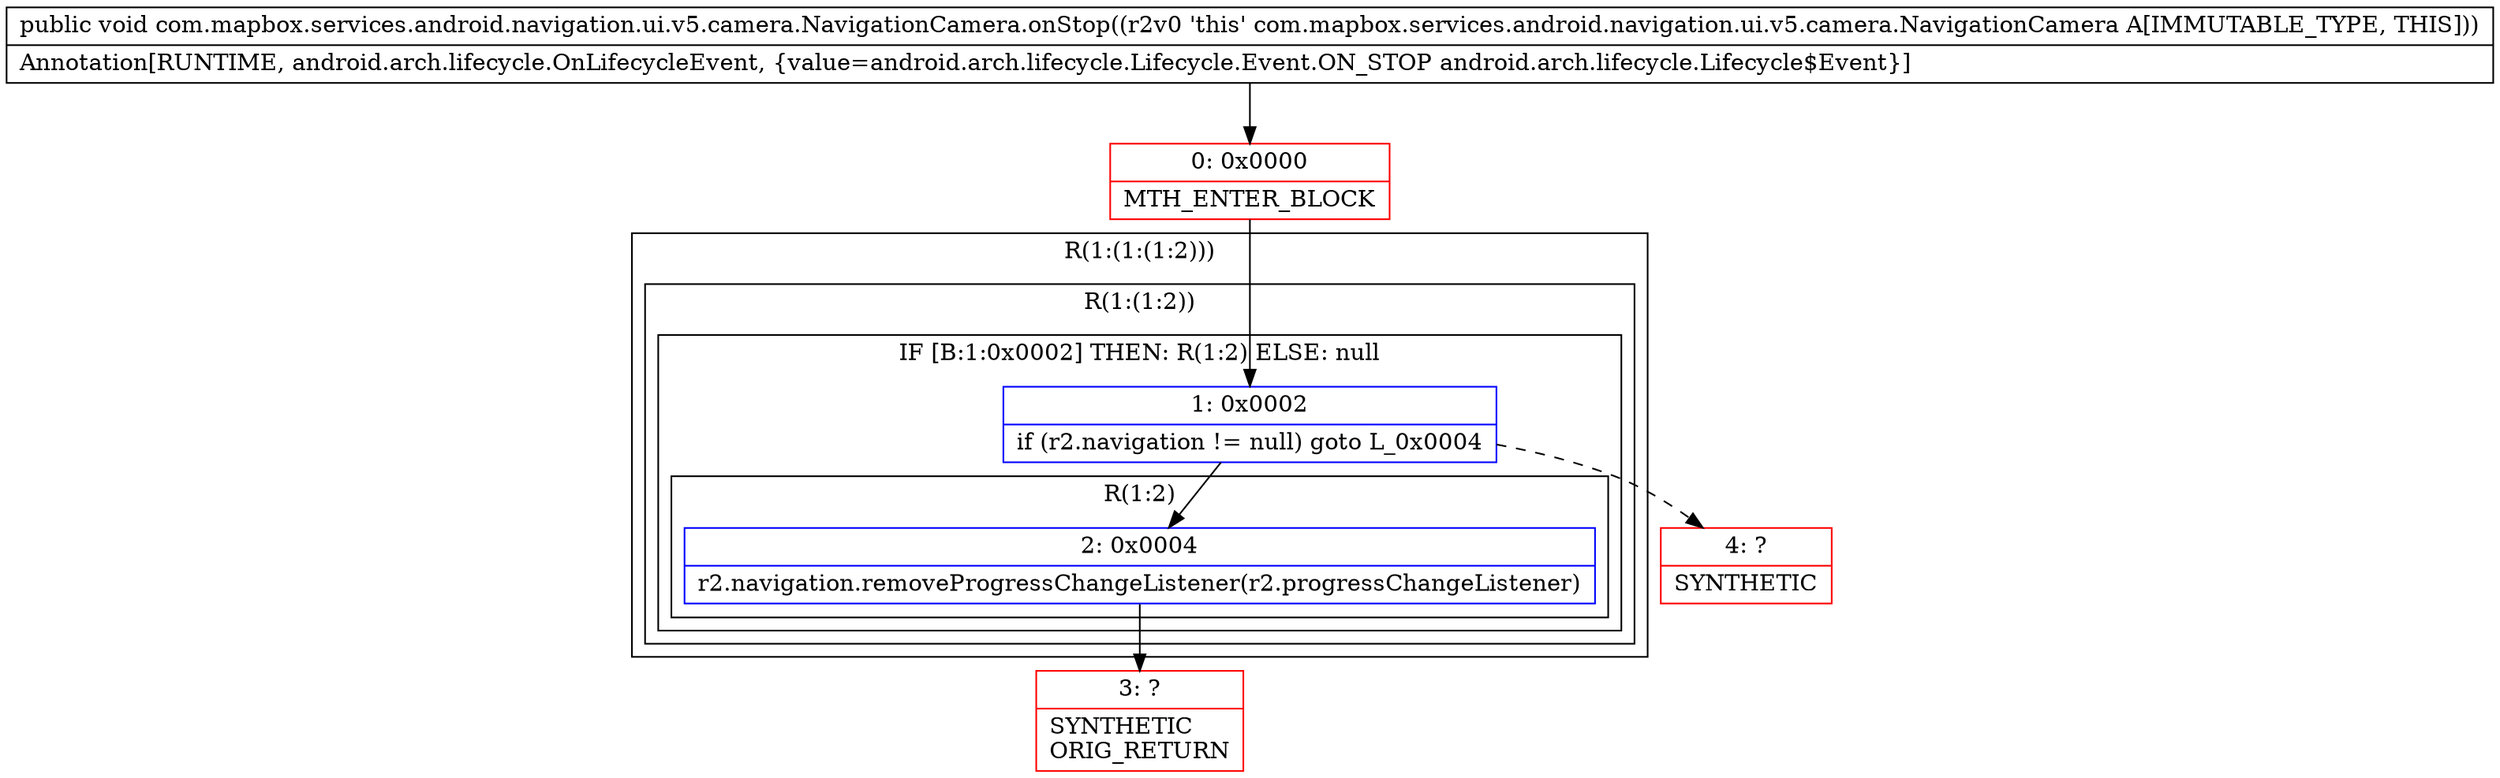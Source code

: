 digraph "CFG forcom.mapbox.services.android.navigation.ui.v5.camera.NavigationCamera.onStop()V" {
subgraph cluster_Region_2140139153 {
label = "R(1:(1:(1:2)))";
node [shape=record,color=blue];
subgraph cluster_Region_98515222 {
label = "R(1:(1:2))";
node [shape=record,color=blue];
subgraph cluster_IfRegion_234695775 {
label = "IF [B:1:0x0002] THEN: R(1:2) ELSE: null";
node [shape=record,color=blue];
Node_1 [shape=record,label="{1\:\ 0x0002|if (r2.navigation != null) goto L_0x0004\l}"];
subgraph cluster_Region_841871011 {
label = "R(1:2)";
node [shape=record,color=blue];
Node_2 [shape=record,label="{2\:\ 0x0004|r2.navigation.removeProgressChangeListener(r2.progressChangeListener)\l}"];
}
}
}
}
Node_0 [shape=record,color=red,label="{0\:\ 0x0000|MTH_ENTER_BLOCK\l}"];
Node_3 [shape=record,color=red,label="{3\:\ ?|SYNTHETIC\lORIG_RETURN\l}"];
Node_4 [shape=record,color=red,label="{4\:\ ?|SYNTHETIC\l}"];
MethodNode[shape=record,label="{public void com.mapbox.services.android.navigation.ui.v5.camera.NavigationCamera.onStop((r2v0 'this' com.mapbox.services.android.navigation.ui.v5.camera.NavigationCamera A[IMMUTABLE_TYPE, THIS]))  | Annotation[RUNTIME, android.arch.lifecycle.OnLifecycleEvent, \{value=android.arch.lifecycle.Lifecycle.Event.ON_STOP android.arch.lifecycle.Lifecycle$Event\}]\l}"];
MethodNode -> Node_0;
Node_1 -> Node_2;
Node_1 -> Node_4[style=dashed];
Node_2 -> Node_3;
Node_0 -> Node_1;
}

